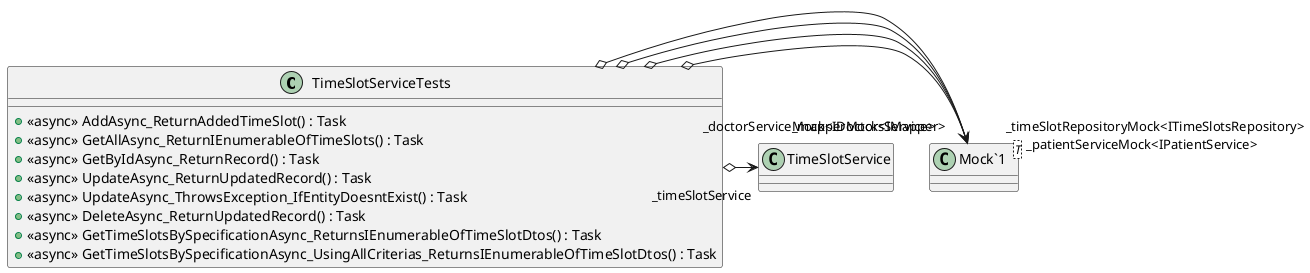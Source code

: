@startuml
class TimeSlotServiceTests {
    + <<async>> AddAsync_ReturnAddedTimeSlot() : Task
    + <<async>> GetAllAsync_ReturnIEnumerableOfTimeSlots() : Task
    + <<async>> GetByIdAsync_ReturnRecord() : Task
    + <<async>> UpdateAsync_ReturnUpdatedRecord() : Task
    + <<async>> UpdateAsync_ThrowsException_IfEntityDoesntExist() : Task
    + <<async>> DeleteAsync_ReturnUpdatedRecord() : Task
    + <<async>> GetTimeSlotsBySpecificationAsync_ReturnsIEnumerableOfTimeSlotDtos() : Task
    + <<async>> GetTimeSlotsBySpecificationAsync_UsingAllCriterias_ReturnsIEnumerableOfTimeSlotDtos() : Task
}
class "Mock`1"<T> {
}
TimeSlotServiceTests o-> "_mapperMock<IMapper>" "Mock`1"
TimeSlotServiceTests o-> "_timeSlotRepositoryMock<ITimeSlotsRepository>" "Mock`1"
TimeSlotServiceTests o-> "_patientServiceMock<IPatientService>" "Mock`1"
TimeSlotServiceTests o-> "_doctorServiceMock<IDoctorsService>" "Mock`1"
TimeSlotServiceTests o-> "_timeSlotService" TimeSlotService
@enduml

